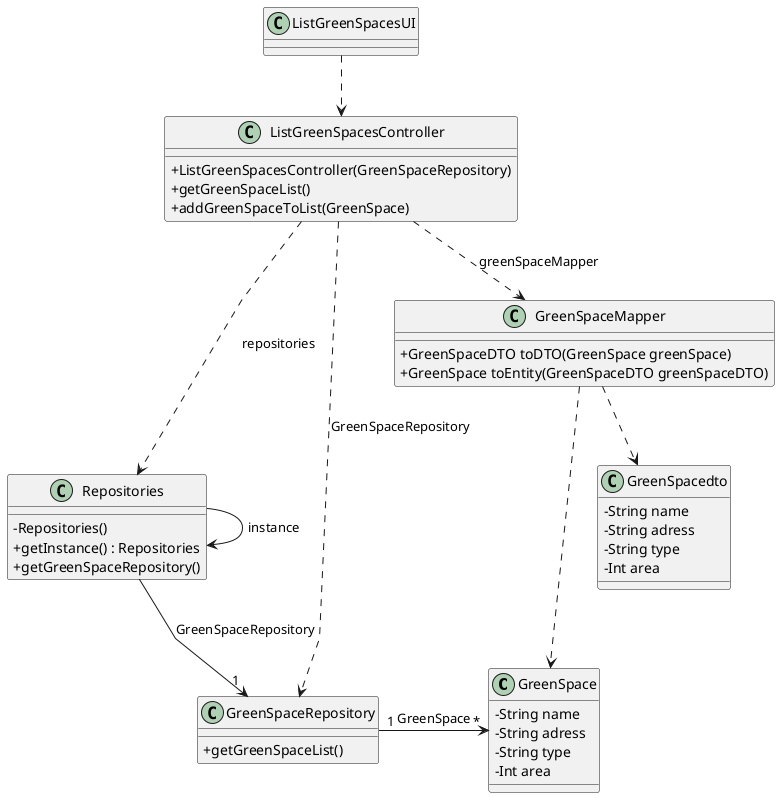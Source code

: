 @startuml
'skinparam monochrome true
skinparam packageStyle rectangle
skinparam shadowing false
skinparam linetype polyline
'skinparam linetype orto

skinparam classAttributeIconSize 0

'left to right direction

class GreenSpace {
  - String name
  - String adress
  - String type
  - Int area
}

class GreenSpacedto {
  - String name
  - String adress
  - String type
  - Int area
}

class GreenSpaceMapper {
  + GreenSpaceDTO toDTO(GreenSpace greenSpace)
  + GreenSpace toEntity(GreenSpaceDTO greenSpaceDTO)
}



class ListGreenSpacesUI {
}

class ListGreenSpacesController {
    + ListGreenSpacesController(GreenSpaceRepository)
    + getGreenSpaceList()
    + addGreenSpaceToList(GreenSpace)

}

class Repositories {
    - Repositories()
    + getInstance() : Repositories
    + getGreenSpaceRepository()
}

class GreenSpaceRepository {
    + getGreenSpaceList()
}



Repositories -> Repositories : instance
Repositories --> "1" GreenSpaceRepository: GreenSpaceRepository
ListGreenSpacesController ...> Repositories: repositories
ListGreenSpacesController ...> GreenSpaceRepository: GreenSpaceRepository

ListGreenSpacesUI ..> ListGreenSpacesController

GreenSpaceRepository "1" -> "*" GreenSpace : GreenSpace
ListGreenSpacesController ..> GreenSpaceMapper: greenSpaceMapper
GreenSpaceMapper ..> GreenSpacedto
GreenSpaceMapper ..> GreenSpace



@enduml